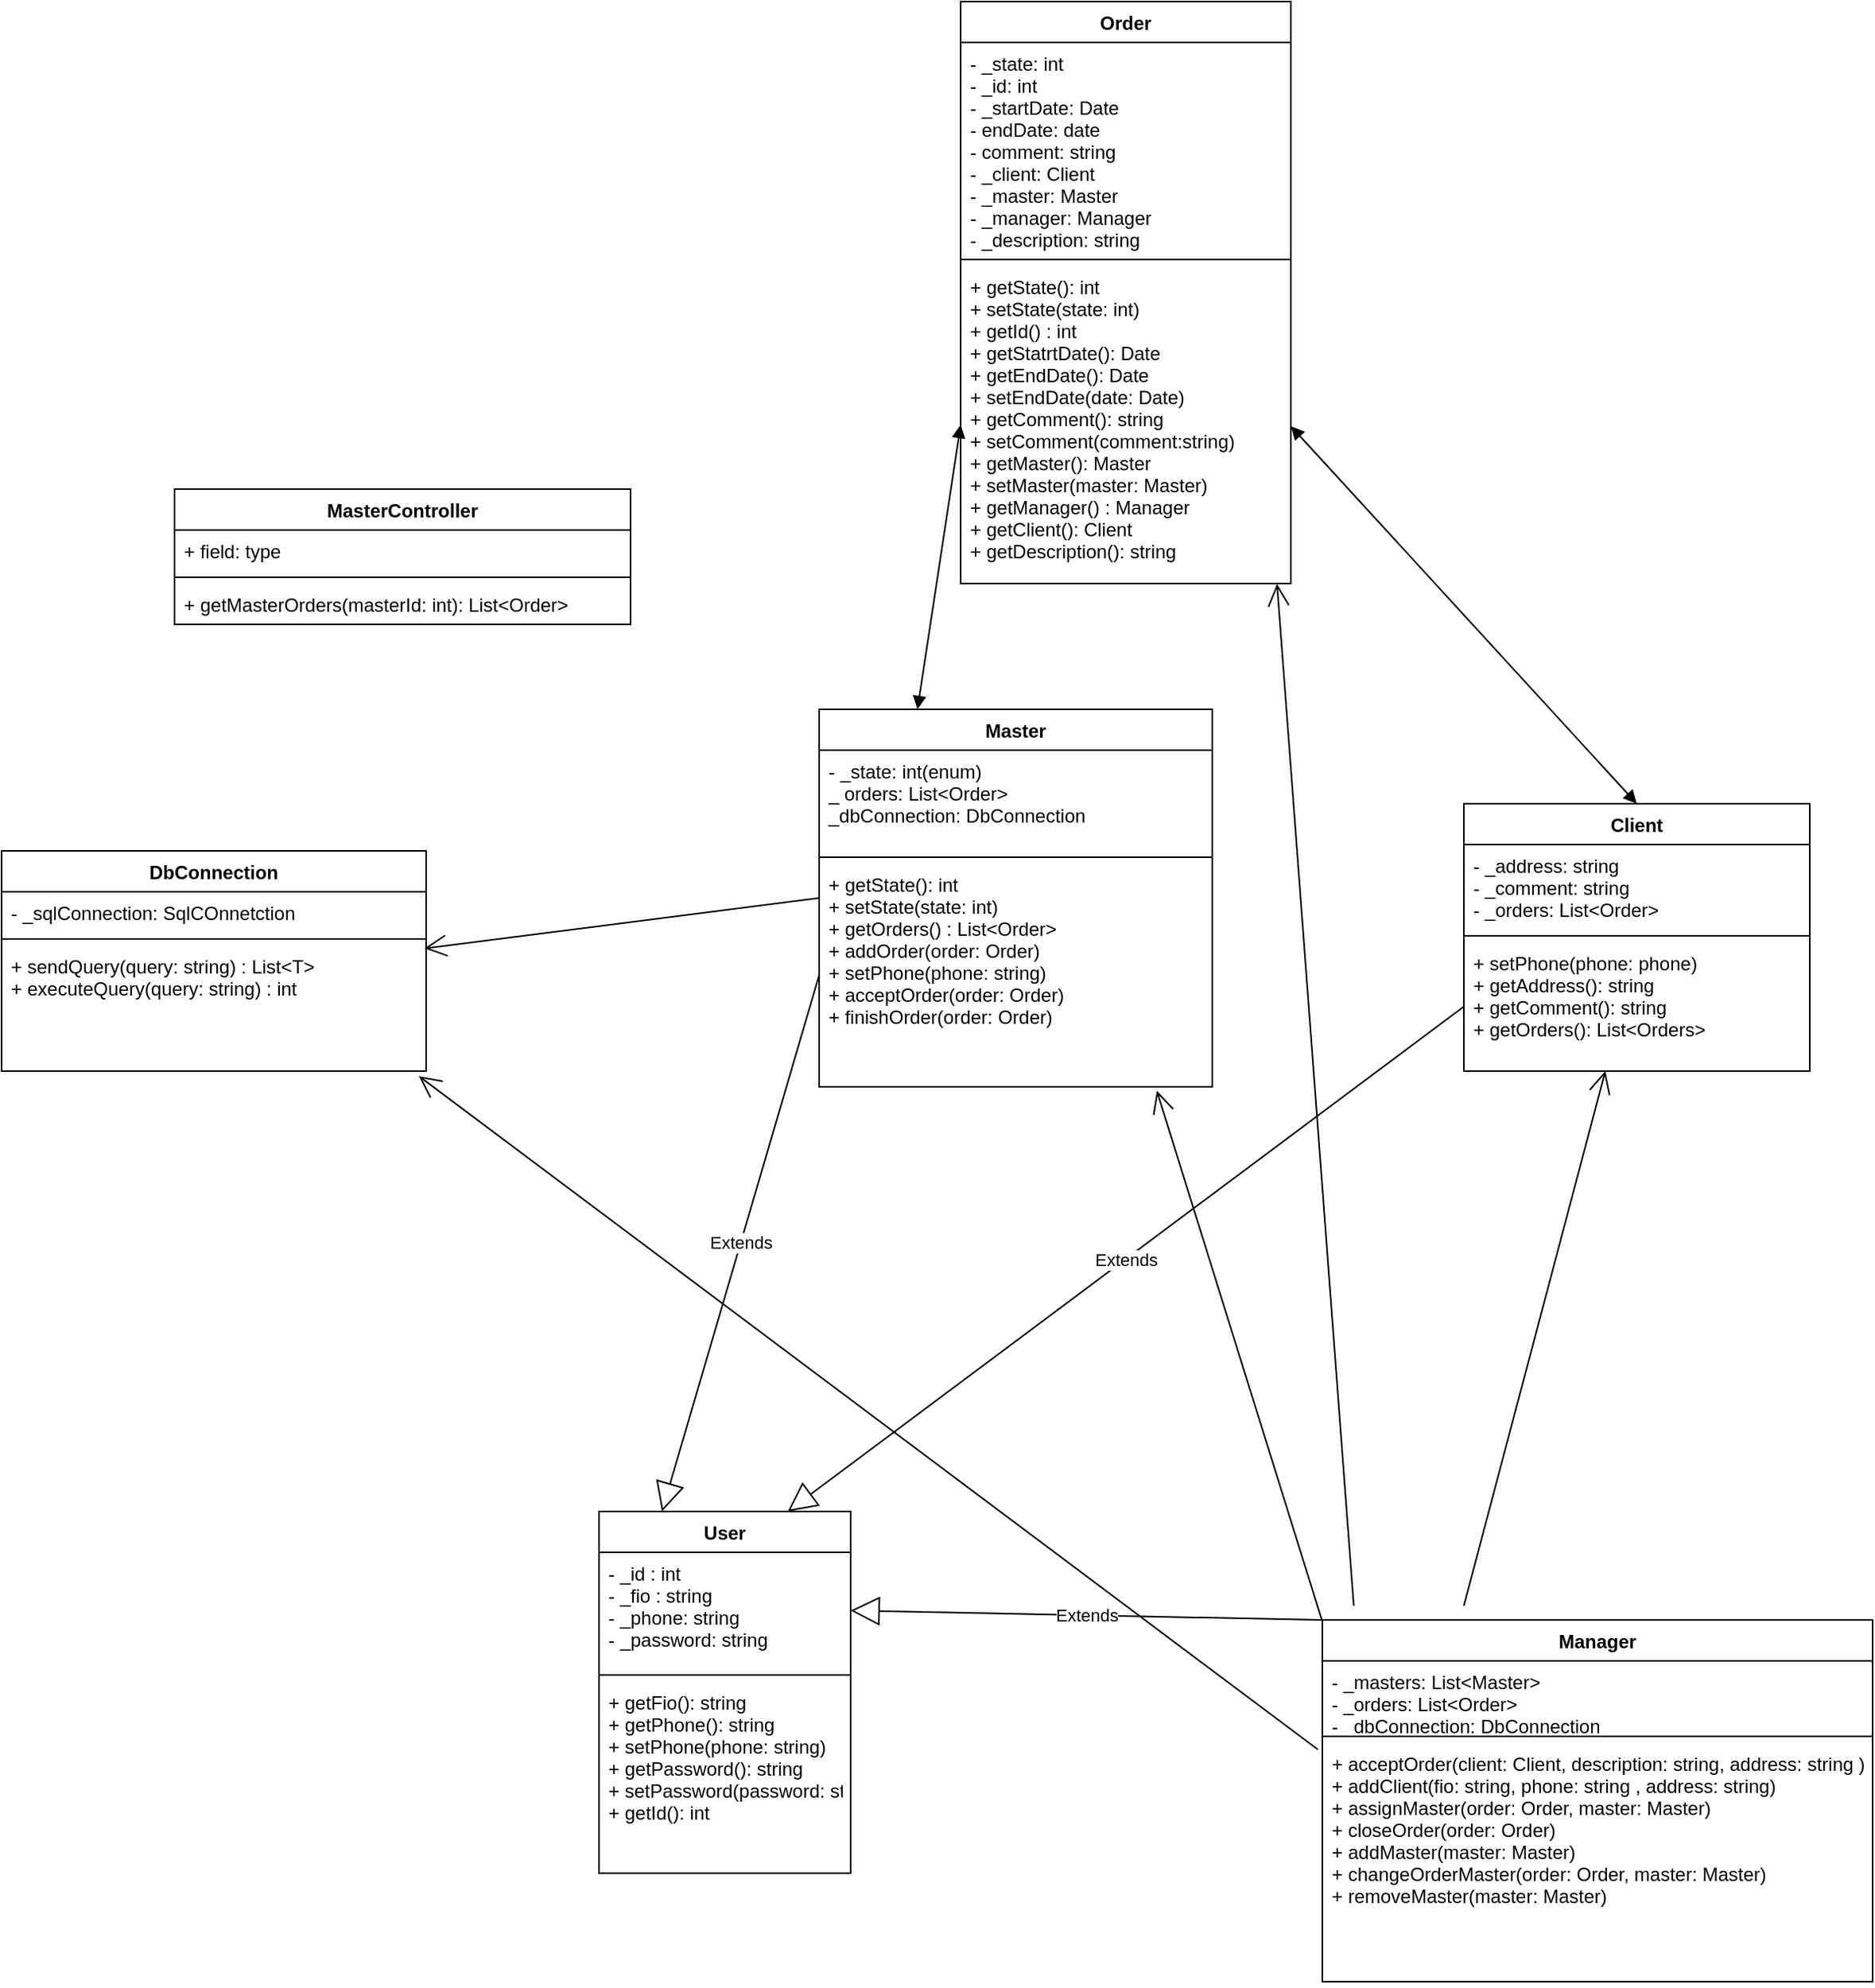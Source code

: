 <mxfile version="14.8.1"><diagram id="Glkt-HlfGRVg9vv0PMNG" name="Page-1"><mxGraphModel dx="2500" dy="918" grid="1" gridSize="10" guides="1" tooltips="1" connect="1" arrows="1" fold="1" page="1" pageScale="1" pageWidth="827" pageHeight="1169" math="0" shadow="0"><root><mxCell id="0"/><mxCell id="1" parent="0"/><mxCell id="zuj4ZFCw37Ptl9WI2bkr-1" value="Order" style="swimlane;fontStyle=1;align=center;verticalAlign=top;childLayout=stackLayout;horizontal=1;startSize=26;horizontalStack=0;resizeParent=1;resizeParentMax=0;resizeLast=0;collapsible=1;marginBottom=0;" vertex="1" parent="1"><mxGeometry x="220" y="140" width="210" height="370" as="geometry"/></mxCell><mxCell id="zuj4ZFCw37Ptl9WI2bkr-2" value="- _state: int&#xA;- _id: int&#xA;- _startDate: Date&#xA;- endDate: date&#xA;- comment: string&#xA;- _client: Client&#xA;- _master: Master&#xA;- _manager: Manager&#xA;- _description: string&#xA;&#xA;&#xA;" style="text;strokeColor=none;fillColor=none;align=left;verticalAlign=top;spacingLeft=4;spacingRight=4;overflow=hidden;rotatable=0;points=[[0,0.5],[1,0.5]];portConstraint=eastwest;" vertex="1" parent="zuj4ZFCw37Ptl9WI2bkr-1"><mxGeometry y="26" width="210" height="134" as="geometry"/></mxCell><mxCell id="zuj4ZFCw37Ptl9WI2bkr-3" value="" style="line;strokeWidth=1;fillColor=none;align=left;verticalAlign=middle;spacingTop=-1;spacingLeft=3;spacingRight=3;rotatable=0;labelPosition=right;points=[];portConstraint=eastwest;" vertex="1" parent="zuj4ZFCw37Ptl9WI2bkr-1"><mxGeometry y="160" width="210" height="8" as="geometry"/></mxCell><mxCell id="zuj4ZFCw37Ptl9WI2bkr-4" value="+ getState(): int&#xA;+ setState(state: int)&#xA;+ getId() : int&#xA;+ getStatrtDate(): Date&#xA;+ getEndDate(): Date&#xA;+ setEndDate(date: Date)&#xA;+ getComment(): string&#xA;+ setComment(comment:string)&#xA;+ getMaster(): Master&#xA;+ setMaster(master: Master)&#xA;+ getManager() : Manager&#xA;+ getClient(): Client&#xA;+ getDescription(): string&#xA;&#xA;&#xA;" style="text;strokeColor=none;fillColor=none;align=left;verticalAlign=top;spacingLeft=4;spacingRight=4;overflow=hidden;rotatable=0;points=[[0,0.5],[1,0.5]];portConstraint=eastwest;" vertex="1" parent="zuj4ZFCw37Ptl9WI2bkr-1"><mxGeometry y="168" width="210" height="202" as="geometry"/></mxCell><mxCell id="zuj4ZFCw37Ptl9WI2bkr-6" value="Master" style="swimlane;fontStyle=1;align=center;verticalAlign=top;childLayout=stackLayout;horizontal=1;startSize=26;horizontalStack=0;resizeParent=1;resizeParentMax=0;resizeLast=0;collapsible=1;marginBottom=0;" vertex="1" parent="1"><mxGeometry x="130" y="590" width="250" height="240" as="geometry"/></mxCell><mxCell id="zuj4ZFCw37Ptl9WI2bkr-7" value="- _state: int(enum)&#xA;_ orders: List&lt;Order&gt;&#xA;_dbConnection: DbConnection&#xA;&#xA;&#xA;&#xA;" style="text;strokeColor=none;fillColor=none;align=left;verticalAlign=top;spacingLeft=4;spacingRight=4;overflow=hidden;rotatable=0;points=[[0,0.5],[1,0.5]];portConstraint=eastwest;" vertex="1" parent="zuj4ZFCw37Ptl9WI2bkr-6"><mxGeometry y="26" width="250" height="64" as="geometry"/></mxCell><mxCell id="zuj4ZFCw37Ptl9WI2bkr-8" value="" style="line;strokeWidth=1;fillColor=none;align=left;verticalAlign=middle;spacingTop=-1;spacingLeft=3;spacingRight=3;rotatable=0;labelPosition=right;points=[];portConstraint=eastwest;" vertex="1" parent="zuj4ZFCw37Ptl9WI2bkr-6"><mxGeometry y="90" width="250" height="8" as="geometry"/></mxCell><mxCell id="zuj4ZFCw37Ptl9WI2bkr-9" value="+ getState(): int&#xA;+ setState(state: int)&#xA;+ getOrders() : List&lt;Order&gt;&#xA;+ addOrder(order: Order)&#xA;+ setPhone(phone: string)&#xA;+ acceptOrder(order: Order)&#xA;+ finishOrder(order: Order)&#xA;&#xA;&#xA;&#xA;&#xA;" style="text;strokeColor=none;fillColor=none;align=left;verticalAlign=top;spacingLeft=4;spacingRight=4;overflow=hidden;rotatable=0;points=[[0,0.5],[1,0.5]];portConstraint=eastwest;" vertex="1" parent="zuj4ZFCw37Ptl9WI2bkr-6"><mxGeometry y="98" width="250" height="142" as="geometry"/></mxCell><mxCell id="zuj4ZFCw37Ptl9WI2bkr-11" value="" style="endArrow=block;startArrow=block;endFill=1;startFill=1;html=1;exitX=0.25;exitY=0;exitDx=0;exitDy=0;entryX=0;entryY=0.5;entryDx=0;entryDy=0;" edge="1" parent="1" source="zuj4ZFCw37Ptl9WI2bkr-6" target="zuj4ZFCw37Ptl9WI2bkr-4"><mxGeometry width="160" relative="1" as="geometry"><mxPoint x="260" y="460" as="sourcePoint"/><mxPoint x="420" y="460" as="targetPoint"/></mxGeometry></mxCell><mxCell id="zuj4ZFCw37Ptl9WI2bkr-12" value="Client" style="swimlane;fontStyle=1;align=center;verticalAlign=top;childLayout=stackLayout;horizontal=1;startSize=26;horizontalStack=0;resizeParent=1;resizeParentMax=0;resizeLast=0;collapsible=1;marginBottom=0;" vertex="1" parent="1"><mxGeometry x="540" y="650" width="220" height="170" as="geometry"/></mxCell><mxCell id="zuj4ZFCw37Ptl9WI2bkr-13" value="- _address: string&#xA;- _comment: string&#xA;- _orders: List&lt;Order&gt;&#xA;&#xA;&#xA;&#xA;&#xA;" style="text;strokeColor=none;fillColor=none;align=left;verticalAlign=top;spacingLeft=4;spacingRight=4;overflow=hidden;rotatable=0;points=[[0,0.5],[1,0.5]];portConstraint=eastwest;" vertex="1" parent="zuj4ZFCw37Ptl9WI2bkr-12"><mxGeometry y="26" width="220" height="54" as="geometry"/></mxCell><mxCell id="zuj4ZFCw37Ptl9WI2bkr-14" value="" style="line;strokeWidth=1;fillColor=none;align=left;verticalAlign=middle;spacingTop=-1;spacingLeft=3;spacingRight=3;rotatable=0;labelPosition=right;points=[];portConstraint=eastwest;" vertex="1" parent="zuj4ZFCw37Ptl9WI2bkr-12"><mxGeometry y="80" width="220" height="8" as="geometry"/></mxCell><mxCell id="zuj4ZFCw37Ptl9WI2bkr-15" value="+ setPhone(phone: phone)&#xA;+ getAddress(): string&#xA;+ getComment(): string&#xA;+ getOrders(): List&lt;Orders&gt;&#xA;&#xA;" style="text;strokeColor=none;fillColor=none;align=left;verticalAlign=top;spacingLeft=4;spacingRight=4;overflow=hidden;rotatable=0;points=[[0,0.5],[1,0.5]];portConstraint=eastwest;" vertex="1" parent="zuj4ZFCw37Ptl9WI2bkr-12"><mxGeometry y="88" width="220" height="82" as="geometry"/></mxCell><mxCell id="zuj4ZFCw37Ptl9WI2bkr-16" value="" style="endArrow=block;startArrow=block;endFill=1;startFill=1;html=1;entryX=0.5;entryY=0;entryDx=0;entryDy=0;" edge="1" parent="1" target="zuj4ZFCw37Ptl9WI2bkr-12"><mxGeometry width="160" relative="1" as="geometry"><mxPoint x="430" y="410" as="sourcePoint"/><mxPoint x="560" y="610" as="targetPoint"/></mxGeometry></mxCell><mxCell id="zuj4ZFCw37Ptl9WI2bkr-17" value="User" style="swimlane;fontStyle=1;align=center;verticalAlign=top;childLayout=stackLayout;horizontal=1;startSize=26;horizontalStack=0;resizeParent=1;resizeParentMax=0;resizeLast=0;collapsible=1;marginBottom=0;" vertex="1" parent="1"><mxGeometry x="-10" y="1100" width="160" height="230" as="geometry"/></mxCell><mxCell id="zuj4ZFCw37Ptl9WI2bkr-18" value="- _id : int&#xA;- _fio : string&#xA;- _phone: string&#xA;- _password: string&#xA;&#xA;&#xA;" style="text;strokeColor=none;fillColor=none;align=left;verticalAlign=top;spacingLeft=4;spacingRight=4;overflow=hidden;rotatable=0;points=[[0,0.5],[1,0.5]];portConstraint=eastwest;" vertex="1" parent="zuj4ZFCw37Ptl9WI2bkr-17"><mxGeometry y="26" width="160" height="74" as="geometry"/></mxCell><mxCell id="zuj4ZFCw37Ptl9WI2bkr-19" value="" style="line;strokeWidth=1;fillColor=none;align=left;verticalAlign=middle;spacingTop=-1;spacingLeft=3;spacingRight=3;rotatable=0;labelPosition=right;points=[];portConstraint=eastwest;" vertex="1" parent="zuj4ZFCw37Ptl9WI2bkr-17"><mxGeometry y="100" width="160" height="8" as="geometry"/></mxCell><mxCell id="zuj4ZFCw37Ptl9WI2bkr-20" value="+ getFio(): string&#xA;+ getPhone(): string&#xA;+ setPhone(phone: string)&#xA;+ getPassword(): string&#xA;+ setPassword(password: string)&#xA;+ getId(): int&#xA;" style="text;strokeColor=none;fillColor=none;align=left;verticalAlign=top;spacingLeft=4;spacingRight=4;overflow=hidden;rotatable=0;points=[[0,0.5],[1,0.5]];portConstraint=eastwest;" vertex="1" parent="zuj4ZFCw37Ptl9WI2bkr-17"><mxGeometry y="108" width="160" height="122" as="geometry"/></mxCell><mxCell id="zuj4ZFCw37Ptl9WI2bkr-24" value="Manager" style="swimlane;fontStyle=1;align=center;verticalAlign=top;childLayout=stackLayout;horizontal=1;startSize=26;horizontalStack=0;resizeParent=1;resizeParentMax=0;resizeLast=0;collapsible=1;marginBottom=0;" vertex="1" parent="1"><mxGeometry x="450" y="1169" width="350" height="230" as="geometry"/></mxCell><mxCell id="zuj4ZFCw37Ptl9WI2bkr-25" value="- _masters: List&lt;Master&gt;&#xA;- _orders: List&lt;Order&gt;&#xA;- _dbConnection: DbConnection&#xA;&#xA;" style="text;strokeColor=none;fillColor=none;align=left;verticalAlign=top;spacingLeft=4;spacingRight=4;overflow=hidden;rotatable=0;points=[[0,0.5],[1,0.5]];portConstraint=eastwest;" vertex="1" parent="zuj4ZFCw37Ptl9WI2bkr-24"><mxGeometry y="26" width="350" height="44" as="geometry"/></mxCell><mxCell id="zuj4ZFCw37Ptl9WI2bkr-26" value="" style="line;strokeWidth=1;fillColor=none;align=left;verticalAlign=middle;spacingTop=-1;spacingLeft=3;spacingRight=3;rotatable=0;labelPosition=right;points=[];portConstraint=eastwest;" vertex="1" parent="zuj4ZFCw37Ptl9WI2bkr-24"><mxGeometry y="70" width="350" height="8" as="geometry"/></mxCell><mxCell id="zuj4ZFCw37Ptl9WI2bkr-27" value="+ acceptOrder(client: Client, description: string, address: string )&#xA;+ addClient(fio: string, phone: string , address: string)&#xA;+ assignMaster(order: Order, master: Master)&#xA;+ closeOrder(order: Order)&#xA;+ addMaster(master: Master)&#xA;+ changeOrderMaster(order: Order, master: Master)&#xA;+ removeMaster(master: Master)&#xA;&#xA;&#xA;&#xA;" style="text;strokeColor=none;fillColor=none;align=left;verticalAlign=top;spacingLeft=4;spacingRight=4;overflow=hidden;rotatable=0;points=[[0,0.5],[1,0.5]];portConstraint=eastwest;" vertex="1" parent="zuj4ZFCw37Ptl9WI2bkr-24"><mxGeometry y="78" width="350" height="152" as="geometry"/></mxCell><mxCell id="zuj4ZFCw37Ptl9WI2bkr-28" value="Extends" style="endArrow=block;endSize=16;endFill=0;html=1;exitX=0;exitY=0.5;exitDx=0;exitDy=0;entryX=0.75;entryY=0;entryDx=0;entryDy=0;" edge="1" parent="1" source="zuj4ZFCw37Ptl9WI2bkr-15" target="zuj4ZFCw37Ptl9WI2bkr-17"><mxGeometry width="160" relative="1" as="geometry"><mxPoint x="250" y="1140" as="sourcePoint"/><mxPoint x="410" y="1140" as="targetPoint"/></mxGeometry></mxCell><mxCell id="zuj4ZFCw37Ptl9WI2bkr-29" value="Extends" style="endArrow=block;endSize=16;endFill=0;html=1;exitX=0;exitY=0.5;exitDx=0;exitDy=0;entryX=0.25;entryY=0;entryDx=0;entryDy=0;" edge="1" parent="1" source="zuj4ZFCw37Ptl9WI2bkr-9" target="zuj4ZFCw37Ptl9WI2bkr-17"><mxGeometry width="160" relative="1" as="geometry"><mxPoint x="250" y="1140" as="sourcePoint"/><mxPoint x="410" y="1140" as="targetPoint"/></mxGeometry></mxCell><mxCell id="zuj4ZFCw37Ptl9WI2bkr-30" value="Extends" style="endArrow=block;endSize=16;endFill=0;html=1;exitX=0;exitY=0;exitDx=0;exitDy=0;entryX=1;entryY=0.5;entryDx=0;entryDy=0;" edge="1" parent="1" source="zuj4ZFCw37Ptl9WI2bkr-24" target="zuj4ZFCw37Ptl9WI2bkr-18"><mxGeometry width="160" relative="1" as="geometry"><mxPoint x="250" y="1140" as="sourcePoint"/><mxPoint x="410" y="1140" as="targetPoint"/></mxGeometry></mxCell><mxCell id="zuj4ZFCw37Ptl9WI2bkr-35" value="" style="endArrow=open;endFill=1;endSize=12;html=1;" edge="1" parent="1"><mxGeometry width="160" relative="1" as="geometry"><mxPoint x="540" y="1160" as="sourcePoint"/><mxPoint x="630" y="820" as="targetPoint"/></mxGeometry></mxCell><mxCell id="zuj4ZFCw37Ptl9WI2bkr-36" value="" style="endArrow=open;endFill=1;endSize=12;html=1;entryX=0.958;entryY=1.001;entryDx=0;entryDy=0;entryPerimeter=0;" edge="1" parent="1" target="zuj4ZFCw37Ptl9WI2bkr-4"><mxGeometry width="160" relative="1" as="geometry"><mxPoint x="470" y="1160" as="sourcePoint"/><mxPoint x="430" y="960" as="targetPoint"/></mxGeometry></mxCell><mxCell id="zuj4ZFCw37Ptl9WI2bkr-38" value="" style="endArrow=open;endFill=1;endSize=12;html=1;entryX=0.859;entryY=1.018;entryDx=0;entryDy=0;entryPerimeter=0;" edge="1" parent="1" target="zuj4ZFCw37Ptl9WI2bkr-9"><mxGeometry width="160" relative="1" as="geometry"><mxPoint x="450" y="1170" as="sourcePoint"/><mxPoint x="430" y="960" as="targetPoint"/></mxGeometry></mxCell><mxCell id="zuj4ZFCw37Ptl9WI2bkr-39" value="DbConnection" style="swimlane;fontStyle=1;align=center;verticalAlign=top;childLayout=stackLayout;horizontal=1;startSize=26;horizontalStack=0;resizeParent=1;resizeParentMax=0;resizeLast=0;collapsible=1;marginBottom=0;" vertex="1" parent="1"><mxGeometry x="-390" y="680" width="270" height="140" as="geometry"/></mxCell><mxCell id="zuj4ZFCw37Ptl9WI2bkr-40" value="- _sqlConnection: SqlCOnnetction" style="text;strokeColor=none;fillColor=none;align=left;verticalAlign=top;spacingLeft=4;spacingRight=4;overflow=hidden;rotatable=0;points=[[0,0.5],[1,0.5]];portConstraint=eastwest;" vertex="1" parent="zuj4ZFCw37Ptl9WI2bkr-39"><mxGeometry y="26" width="270" height="26" as="geometry"/></mxCell><mxCell id="zuj4ZFCw37Ptl9WI2bkr-41" value="" style="line;strokeWidth=1;fillColor=none;align=left;verticalAlign=middle;spacingTop=-1;spacingLeft=3;spacingRight=3;rotatable=0;labelPosition=right;points=[];portConstraint=eastwest;" vertex="1" parent="zuj4ZFCw37Ptl9WI2bkr-39"><mxGeometry y="52" width="270" height="8" as="geometry"/></mxCell><mxCell id="zuj4ZFCw37Ptl9WI2bkr-42" value="+ sendQuery(query: string) : List&lt;T&gt;&#xA;+ executeQuery(query: string) : int&#xA;" style="text;strokeColor=none;fillColor=none;align=left;verticalAlign=top;spacingLeft=4;spacingRight=4;overflow=hidden;rotatable=0;points=[[0,0.5],[1,0.5]];portConstraint=eastwest;" vertex="1" parent="zuj4ZFCw37Ptl9WI2bkr-39"><mxGeometry y="60" width="270" height="80" as="geometry"/></mxCell><mxCell id="zuj4ZFCw37Ptl9WI2bkr-45" value="" style="endArrow=open;endFill=1;endSize=12;html=1;exitX=-0.008;exitY=0.029;exitDx=0;exitDy=0;exitPerimeter=0;entryX=0.983;entryY=1.04;entryDx=0;entryDy=0;entryPerimeter=0;" edge="1" parent="1" source="zuj4ZFCw37Ptl9WI2bkr-27" target="zuj4ZFCw37Ptl9WI2bkr-42"><mxGeometry width="160" relative="1" as="geometry"><mxPoint x="-220" y="1080" as="sourcePoint"/><mxPoint x="-60" y="1080" as="targetPoint"/></mxGeometry></mxCell><mxCell id="zuj4ZFCw37Ptl9WI2bkr-46" value="" style="endArrow=open;endFill=1;endSize=12;html=1;exitX=0;exitY=0.155;exitDx=0;exitDy=0;exitPerimeter=0;entryX=0.996;entryY=0.025;entryDx=0;entryDy=0;entryPerimeter=0;" edge="1" parent="1" source="zuj4ZFCw37Ptl9WI2bkr-9" target="zuj4ZFCw37Ptl9WI2bkr-42"><mxGeometry width="160" relative="1" as="geometry"><mxPoint x="270" y="1070" as="sourcePoint"/><mxPoint x="430" y="1070" as="targetPoint"/></mxGeometry></mxCell><mxCell id="zuj4ZFCw37Ptl9WI2bkr-47" value="MasterController" style="swimlane;fontStyle=1;align=center;verticalAlign=top;childLayout=stackLayout;horizontal=1;startSize=26;horizontalStack=0;resizeParent=1;resizeParentMax=0;resizeLast=0;collapsible=1;marginBottom=0;" vertex="1" parent="1"><mxGeometry x="-280" y="450" width="290" height="86" as="geometry"/></mxCell><mxCell id="zuj4ZFCw37Ptl9WI2bkr-48" value="+ field: type" style="text;strokeColor=none;fillColor=none;align=left;verticalAlign=top;spacingLeft=4;spacingRight=4;overflow=hidden;rotatable=0;points=[[0,0.5],[1,0.5]];portConstraint=eastwest;" vertex="1" parent="zuj4ZFCw37Ptl9WI2bkr-47"><mxGeometry y="26" width="290" height="26" as="geometry"/></mxCell><mxCell id="zuj4ZFCw37Ptl9WI2bkr-49" value="" style="line;strokeWidth=1;fillColor=none;align=left;verticalAlign=middle;spacingTop=-1;spacingLeft=3;spacingRight=3;rotatable=0;labelPosition=right;points=[];portConstraint=eastwest;" vertex="1" parent="zuj4ZFCw37Ptl9WI2bkr-47"><mxGeometry y="52" width="290" height="8" as="geometry"/></mxCell><mxCell id="zuj4ZFCw37Ptl9WI2bkr-50" value="+ getMasterOrders(masterId: int): List&lt;Order&gt;" style="text;strokeColor=none;fillColor=none;align=left;verticalAlign=top;spacingLeft=4;spacingRight=4;overflow=hidden;rotatable=0;points=[[0,0.5],[1,0.5]];portConstraint=eastwest;" vertex="1" parent="zuj4ZFCw37Ptl9WI2bkr-47"><mxGeometry y="60" width="290" height="26" as="geometry"/></mxCell></root></mxGraphModel></diagram></mxfile>